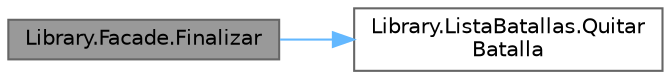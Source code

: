 digraph "Library.Facade.Finalizar"
{
 // INTERACTIVE_SVG=YES
 // LATEX_PDF_SIZE
  bgcolor="transparent";
  edge [fontname=Helvetica,fontsize=10,labelfontname=Helvetica,labelfontsize=10];
  node [fontname=Helvetica,fontsize=10,shape=box,height=0.2,width=0.4];
  rankdir="LR";
  Node1 [id="Node000001",label="Library.Facade.Finalizar",height=0.2,width=0.4,color="gray40", fillcolor="grey60", style="filled", fontcolor="black",tooltip="Finaliza la batalla."];
  Node1 -> Node2 [id="edge1_Node000001_Node000002",color="steelblue1",style="solid",tooltip=" "];
  Node2 [id="Node000002",label="Library.ListaBatallas.Quitar\lBatalla",height=0.2,width=0.4,color="grey40", fillcolor="white", style="filled",URL="$classLibrary_1_1ListaBatallas.html#af0361c6e5305a925a44397d2f87afcb7",tooltip="Quita una batalla de la lista de batallas."];
}

